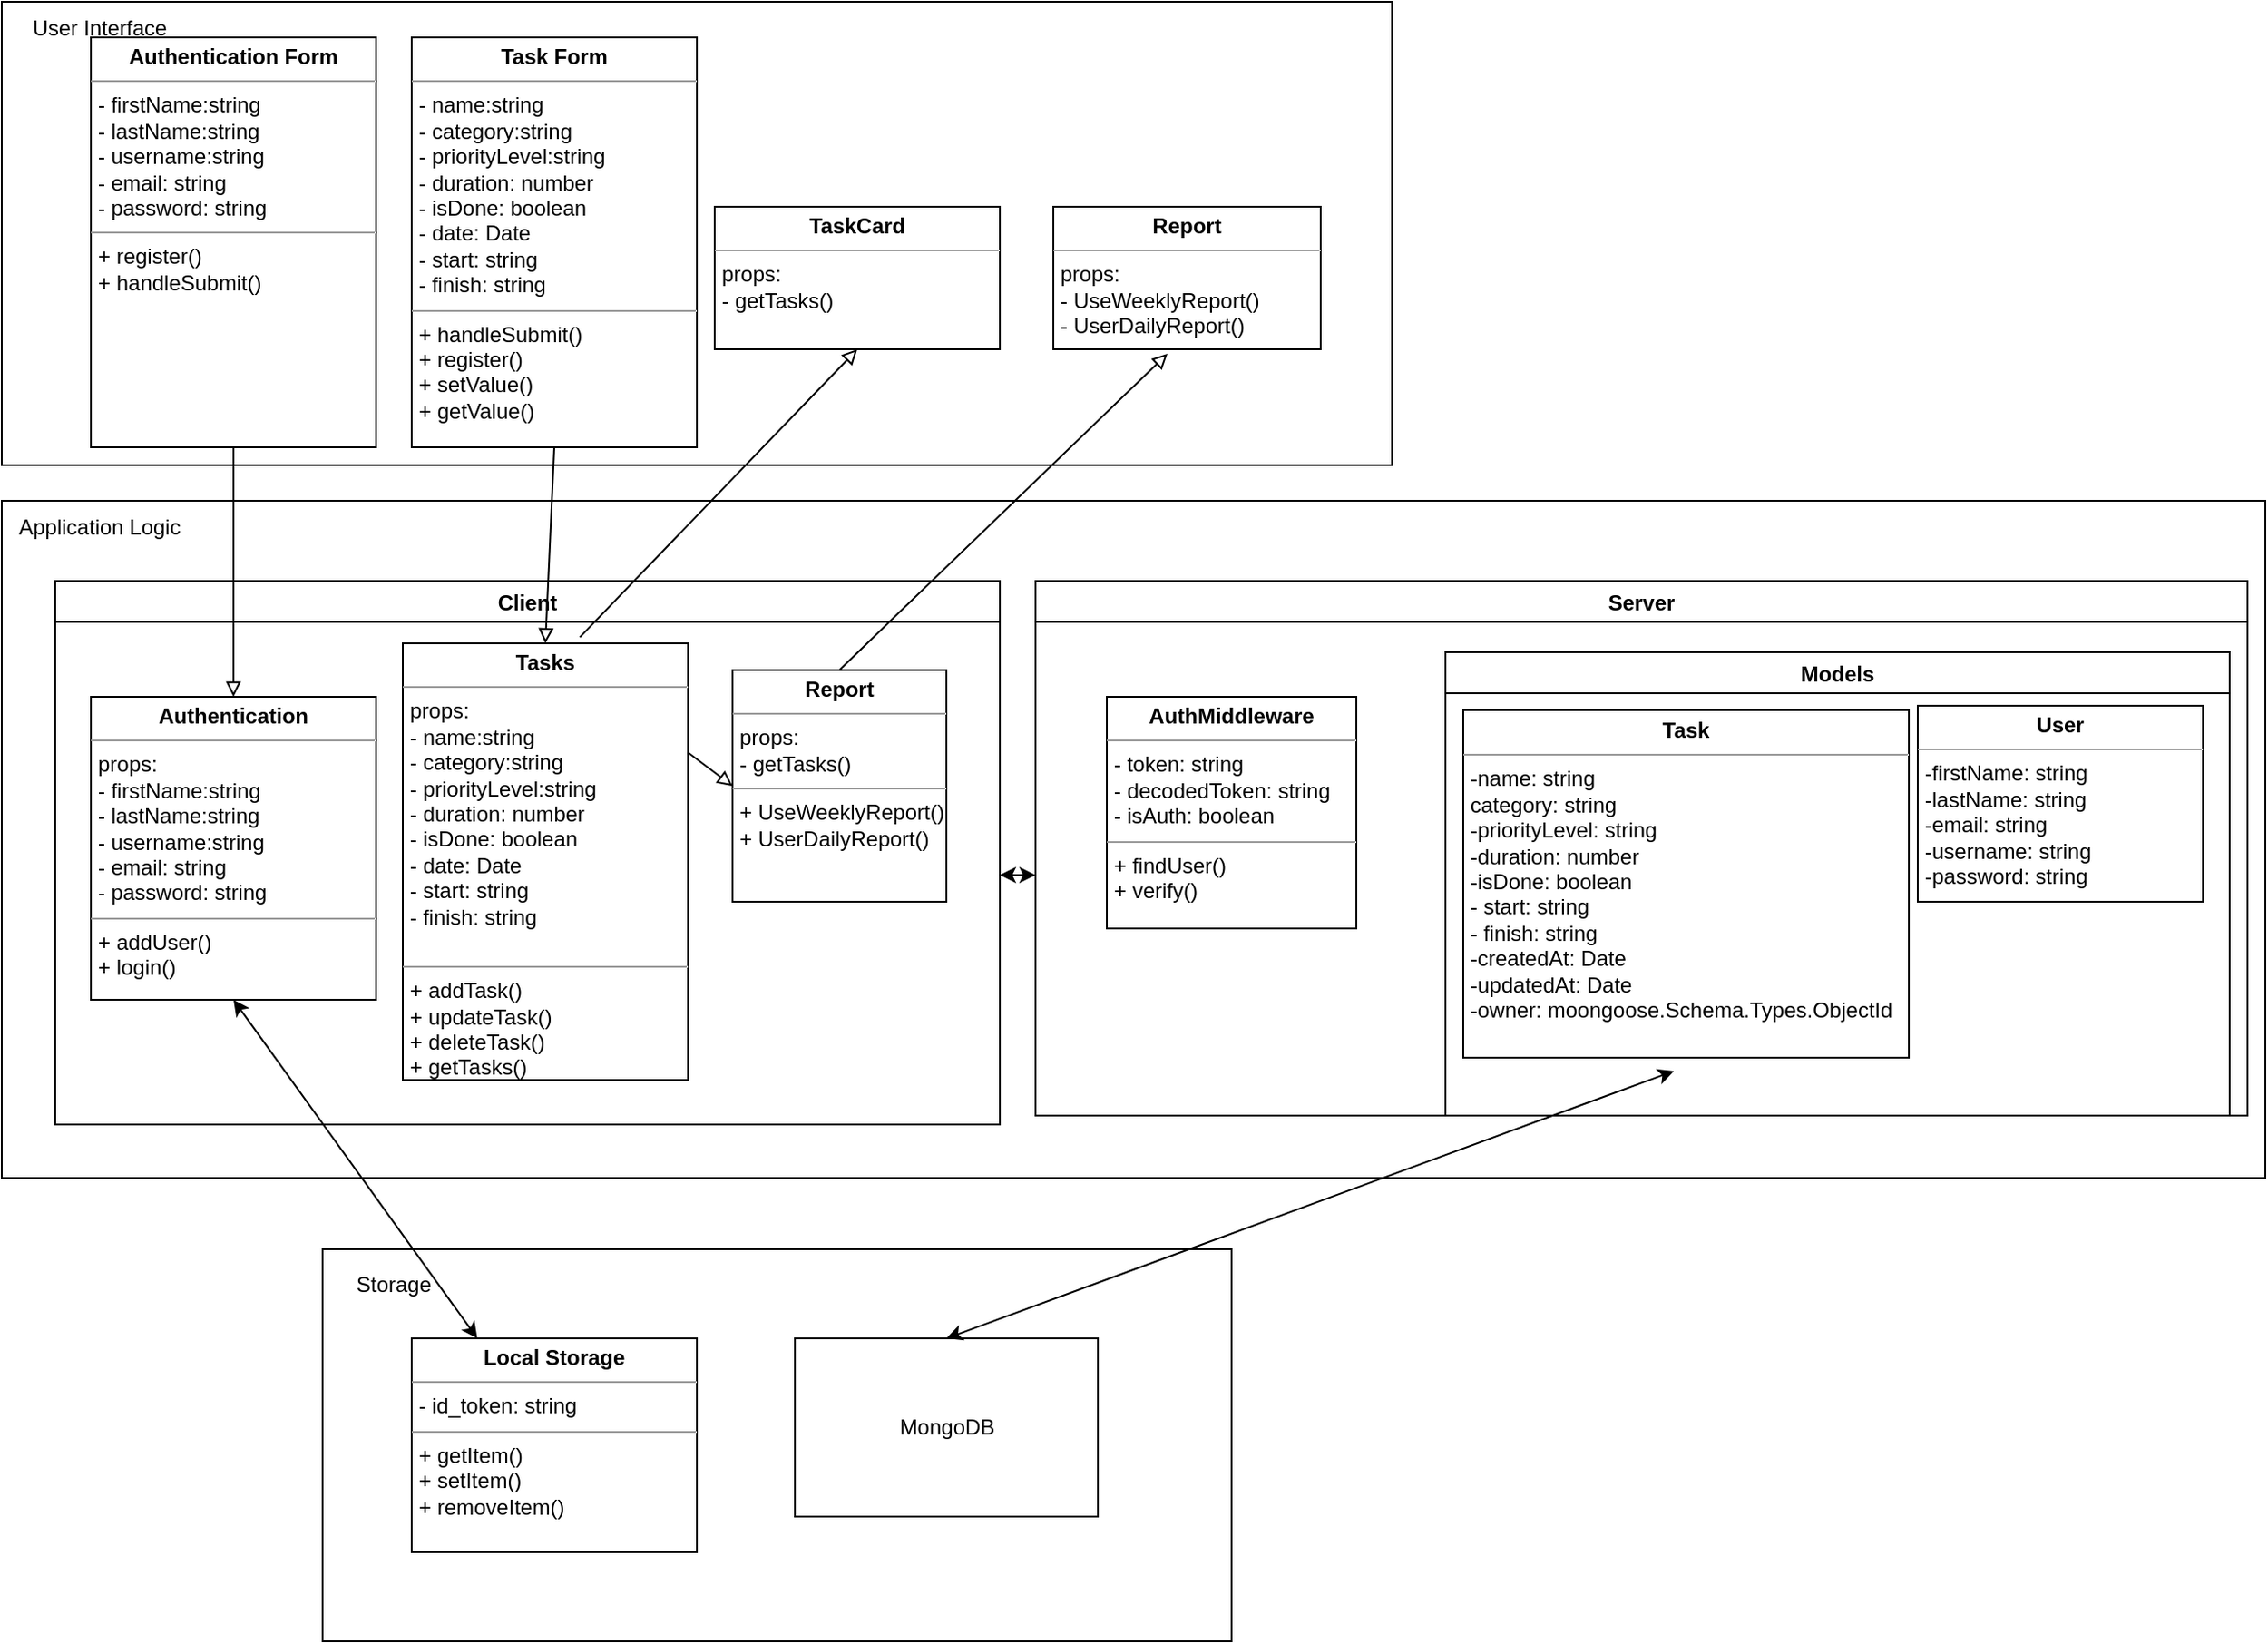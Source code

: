 <mxfile version="15.7.3" type="github">
  <diagram id="AbZ-MHWzMY-oT32ot3d4" name="Page-1">
    <mxGraphModel dx="780" dy="1108" grid="1" gridSize="10" guides="1" tooltips="1" connect="1" arrows="1" fold="1" page="1" pageScale="1" pageWidth="850" pageHeight="1100" math="0" shadow="0">
      <root>
        <mxCell id="0" />
        <mxCell id="1" parent="0" />
        <mxCell id="zYaaLG_S5xIXGPdTdbO8-1" value="" style="rounded=0;whiteSpace=wrap;html=1;" parent="1" vertex="1">
          <mxGeometry x="220" y="790" width="510" height="220" as="geometry" />
        </mxCell>
        <mxCell id="zYaaLG_S5xIXGPdTdbO8-2" value="Storage" style="text;html=1;strokeColor=none;fillColor=none;align=center;verticalAlign=middle;whiteSpace=wrap;rounded=0;" parent="1" vertex="1">
          <mxGeometry x="230" y="795" width="60" height="30" as="geometry" />
        </mxCell>
        <mxCell id="zYaaLG_S5xIXGPdTdbO8-4" value="&lt;p style=&quot;margin: 0px ; margin-top: 4px ; text-align: center&quot;&gt;&lt;b&gt;Local Storage&lt;/b&gt;&lt;/p&gt;&lt;hr size=&quot;1&quot;&gt;&lt;p style=&quot;margin: 0px ; margin-left: 4px&quot;&gt;- id_token: string&lt;/p&gt;&lt;hr size=&quot;1&quot;&gt;&lt;p style=&quot;margin: 0px ; margin-left: 4px&quot;&gt;+ getItem()&lt;/p&gt;&lt;p style=&quot;margin: 0px ; margin-left: 4px&quot;&gt;+ setItem()&lt;/p&gt;&lt;p style=&quot;margin: 0px ; margin-left: 4px&quot;&gt;+ removeItem()&lt;/p&gt;&lt;p style=&quot;margin: 0px ; margin-left: 4px&quot;&gt;&lt;br&gt;&lt;/p&gt;" style="verticalAlign=top;align=left;overflow=fill;fontSize=12;fontFamily=Helvetica;html=1;" parent="1" vertex="1">
          <mxGeometry x="270" y="840" width="160" height="120" as="geometry" />
        </mxCell>
        <mxCell id="zYaaLG_S5xIXGPdTdbO8-10" value="" style="rounded=0;whiteSpace=wrap;html=1;" parent="1" vertex="1">
          <mxGeometry x="40" y="370" width="1270" height="380" as="geometry" />
        </mxCell>
        <mxCell id="zYaaLG_S5xIXGPdTdbO8-11" value="Application Logic" style="text;html=1;strokeColor=none;fillColor=none;align=center;verticalAlign=middle;whiteSpace=wrap;rounded=0;" parent="1" vertex="1">
          <mxGeometry x="40" y="370" width="110" height="30" as="geometry" />
        </mxCell>
        <mxCell id="zYaaLG_S5xIXGPdTdbO8-8" value="&lt;p style=&quot;margin: 0px ; margin-top: 4px ; text-align: center&quot;&gt;&lt;b&gt;User&lt;/b&gt;&lt;/p&gt;&lt;hr size=&quot;1&quot;&gt;&lt;p style=&quot;margin: 0px ; margin-left: 4px&quot;&gt;-firstName: string&lt;/p&gt;&lt;p style=&quot;margin: 0px ; margin-left: 4px&quot;&gt;-lastName: string&lt;/p&gt;&lt;p style=&quot;margin: 0px ; margin-left: 4px&quot;&gt;-email: string&lt;/p&gt;&lt;p style=&quot;margin: 0px ; margin-left: 4px&quot;&gt;-username: string&lt;/p&gt;&lt;p style=&quot;margin: 0px ; margin-left: 4px&quot;&gt;-password: string&lt;/p&gt;&lt;p style=&quot;margin: 0px ; margin-left: 4px&quot;&gt;&lt;br&gt;&lt;/p&gt;&lt;p style=&quot;margin: 0px ; margin-left: 4px&quot;&gt;&lt;br&gt;&lt;/p&gt;&lt;p style=&quot;margin: 0px ; margin-left: 4px&quot;&gt;&lt;br&gt;&lt;/p&gt;" style="verticalAlign=top;align=left;overflow=fill;fontSize=12;fontFamily=Helvetica;html=1;" parent="1" vertex="1">
          <mxGeometry x="1115" y="485" width="160" height="110" as="geometry" />
        </mxCell>
        <mxCell id="zYaaLG_S5xIXGPdTdbO8-12" value="&lt;p style=&quot;margin: 0px ; margin-top: 4px ; text-align: center&quot;&gt;&lt;b&gt;Authentication&lt;/b&gt;&lt;/p&gt;&lt;hr size=&quot;1&quot;&gt;&lt;p style=&quot;margin: 0px ; margin-left: 4px&quot;&gt;props:&lt;/p&gt;&lt;p style=&quot;margin: 0px ; margin-left: 4px&quot;&gt;- firstName:string&lt;/p&gt;&lt;p style=&quot;margin: 0px ; margin-left: 4px&quot;&gt;- lastName:string&lt;/p&gt;&lt;p style=&quot;margin: 0px ; margin-left: 4px&quot;&gt;- username:string&lt;/p&gt;&lt;p style=&quot;margin: 0px ; margin-left: 4px&quot;&gt;- email: string&lt;/p&gt;&lt;p style=&quot;margin: 0px ; margin-left: 4px&quot;&gt;- password: string&lt;/p&gt;&lt;hr size=&quot;1&quot;&gt;&lt;p style=&quot;margin: 0px ; margin-left: 4px&quot;&gt;+ addUser()&lt;/p&gt;&lt;p style=&quot;margin: 0px ; margin-left: 4px&quot;&gt;+ login()&lt;/p&gt;&lt;p style=&quot;margin: 0px ; margin-left: 4px&quot;&gt;&lt;br&gt;&lt;/p&gt;" style="verticalAlign=top;align=left;overflow=fill;fontSize=12;fontFamily=Helvetica;html=1;" parent="1" vertex="1">
          <mxGeometry x="90" y="480" width="160" height="170" as="geometry" />
        </mxCell>
        <mxCell id="zYaaLG_S5xIXGPdTdbO8-14" value="Client" style="swimlane;" parent="1" vertex="1">
          <mxGeometry x="70" y="415" width="530" height="305" as="geometry" />
        </mxCell>
        <mxCell id="zYaaLG_S5xIXGPdTdbO8-21" value="&lt;p style=&quot;margin: 0px ; margin-top: 4px ; text-align: center&quot;&gt;&lt;b&gt;Tasks&lt;/b&gt;&lt;/p&gt;&lt;hr size=&quot;1&quot;&gt;&lt;p style=&quot;margin: 0px ; margin-left: 4px&quot;&gt;&lt;span&gt;props:&lt;/span&gt;&lt;/p&gt;&lt;p style=&quot;margin: 0px ; margin-left: 4px&quot;&gt;&lt;span&gt;- name:string&lt;/span&gt;&lt;br&gt;&lt;/p&gt;&lt;p style=&quot;margin: 0px ; margin-left: 4px&quot;&gt;- category:string&lt;/p&gt;&lt;p style=&quot;margin: 0px ; margin-left: 4px&quot;&gt;- priorityLevel:string&lt;/p&gt;&lt;p style=&quot;margin: 0px ; margin-left: 4px&quot;&gt;- duration: number&lt;/p&gt;&lt;p style=&quot;margin: 0px ; margin-left: 4px&quot;&gt;- isDone: boolean&lt;/p&gt;&lt;p style=&quot;margin: 0px ; margin-left: 4px&quot;&gt;- date: Date&lt;/p&gt;&lt;p style=&quot;margin: 0px 0px 0px 4px&quot;&gt;- start: string&lt;/p&gt;&lt;p style=&quot;margin: 0px 0px 0px 4px&quot;&gt;- finish: string&lt;/p&gt;&lt;div&gt;&lt;br&gt;&lt;/div&gt;&lt;hr size=&quot;1&quot;&gt;&lt;p style=&quot;margin: 0px ; margin-left: 4px&quot;&gt;+ addTask()&lt;/p&gt;&lt;p style=&quot;margin: 0px ; margin-left: 4px&quot;&gt;+ updateTask()&lt;/p&gt;&lt;p style=&quot;margin: 0px ; margin-left: 4px&quot;&gt;+ deleteTask()&lt;/p&gt;&lt;p style=&quot;margin: 0px ; margin-left: 4px&quot;&gt;+ getTasks()&lt;/p&gt;" style="verticalAlign=top;align=left;overflow=fill;fontSize=12;fontFamily=Helvetica;html=1;" parent="zYaaLG_S5xIXGPdTdbO8-14" vertex="1">
          <mxGeometry x="195" y="35" width="160" height="245" as="geometry" />
        </mxCell>
        <mxCell id="zYaaLG_S5xIXGPdTdbO8-15" value="" style="rounded=0;whiteSpace=wrap;html=1;" parent="1" vertex="1">
          <mxGeometry x="40" y="90" width="780" height="260" as="geometry" />
        </mxCell>
        <mxCell id="zYaaLG_S5xIXGPdTdbO8-16" value="User Interface" style="text;html=1;strokeColor=none;fillColor=none;align=center;verticalAlign=middle;whiteSpace=wrap;rounded=0;" parent="1" vertex="1">
          <mxGeometry x="40" y="90" width="110" height="30" as="geometry" />
        </mxCell>
        <mxCell id="zYaaLG_S5xIXGPdTdbO8-17" value="&lt;p style=&quot;margin: 0px ; margin-top: 4px ; text-align: center&quot;&gt;&lt;b&gt;Authentication Form&lt;/b&gt;&lt;/p&gt;&lt;hr size=&quot;1&quot;&gt;&lt;p style=&quot;margin: 0px ; margin-left: 4px&quot;&gt;&lt;span&gt;- firstName:string&lt;/span&gt;&lt;br&gt;&lt;/p&gt;&lt;p style=&quot;margin: 0px ; margin-left: 4px&quot;&gt;- lastName:string&lt;/p&gt;&lt;p style=&quot;margin: 0px ; margin-left: 4px&quot;&gt;- username:string&lt;/p&gt;&lt;p style=&quot;margin: 0px ; margin-left: 4px&quot;&gt;- email: string&lt;/p&gt;&lt;p style=&quot;margin: 0px ; margin-left: 4px&quot;&gt;- password: string&lt;/p&gt;&lt;hr size=&quot;1&quot;&gt;&lt;p style=&quot;margin: 0px ; margin-left: 4px&quot;&gt;+ register()&lt;/p&gt;&lt;p style=&quot;margin: 0px ; margin-left: 4px&quot;&gt;+ handleSubmit()&lt;/p&gt;" style="verticalAlign=top;align=left;overflow=fill;fontSize=12;fontFamily=Helvetica;html=1;" parent="1" vertex="1">
          <mxGeometry x="90" y="110" width="160" height="230" as="geometry" />
        </mxCell>
        <mxCell id="zYaaLG_S5xIXGPdTdbO8-19" value="" style="endArrow=block;html=1;rounded=0;exitX=0.5;exitY=1;exitDx=0;exitDy=0;entryX=0.5;entryY=0;entryDx=0;entryDy=0;endFill=0;" parent="1" source="zYaaLG_S5xIXGPdTdbO8-17" target="zYaaLG_S5xIXGPdTdbO8-12" edge="1">
          <mxGeometry width="50" height="50" relative="1" as="geometry">
            <mxPoint x="530" y="360" as="sourcePoint" />
            <mxPoint x="580" y="320" as="targetPoint" />
          </mxGeometry>
        </mxCell>
        <mxCell id="zYaaLG_S5xIXGPdTdbO8-20" value="&lt;p style=&quot;margin: 0px ; margin-top: 4px ; text-align: center&quot;&gt;&lt;b&gt;Task Form&lt;/b&gt;&lt;/p&gt;&lt;hr size=&quot;1&quot;&gt;&lt;p style=&quot;margin: 0px ; margin-left: 4px&quot;&gt;&lt;span&gt;- name:string&lt;/span&gt;&lt;br&gt;&lt;/p&gt;&lt;p style=&quot;margin: 0px ; margin-left: 4px&quot;&gt;- category:string&lt;/p&gt;&lt;p style=&quot;margin: 0px ; margin-left: 4px&quot;&gt;- priorityLevel:string&lt;/p&gt;&lt;p style=&quot;margin: 0px ; margin-left: 4px&quot;&gt;- duration: number&lt;/p&gt;&lt;p style=&quot;margin: 0px ; margin-left: 4px&quot;&gt;- isDone: boolean&lt;/p&gt;&lt;p style=&quot;margin: 0px ; margin-left: 4px&quot;&gt;- date: Date&lt;/p&gt;&lt;p style=&quot;margin: 0px ; margin-left: 4px&quot;&gt;- start: string&lt;/p&gt;&lt;p style=&quot;margin: 0px ; margin-left: 4px&quot;&gt;- finish: string&lt;/p&gt;&lt;hr size=&quot;1&quot;&gt;&lt;p style=&quot;margin: 0px ; margin-left: 4px&quot;&gt;+ handleSubmit()&lt;/p&gt;&lt;p style=&quot;margin: 0px ; margin-left: 4px&quot;&gt;+ register()&lt;/p&gt;&lt;p style=&quot;margin: 0px ; margin-left: 4px&quot;&gt;+ setValue()&lt;/p&gt;&lt;p style=&quot;margin: 0px ; margin-left: 4px&quot;&gt;+ getValue()&lt;/p&gt;" style="verticalAlign=top;align=left;overflow=fill;fontSize=12;fontFamily=Helvetica;html=1;" parent="1" vertex="1">
          <mxGeometry x="270" y="110" width="160" height="230" as="geometry" />
        </mxCell>
        <mxCell id="zYaaLG_S5xIXGPdTdbO8-22" value="" style="endArrow=block;html=1;rounded=0;exitX=0.5;exitY=1;exitDx=0;exitDy=0;entryX=0.5;entryY=0;entryDx=0;entryDy=0;endFill=0;" parent="1" source="zYaaLG_S5xIXGPdTdbO8-20" target="zYaaLG_S5xIXGPdTdbO8-21" edge="1">
          <mxGeometry width="50" height="50" relative="1" as="geometry">
            <mxPoint x="180" y="280" as="sourcePoint" />
            <mxPoint x="180" y="490" as="targetPoint" />
          </mxGeometry>
        </mxCell>
        <mxCell id="zYaaLG_S5xIXGPdTdbO8-23" value="&lt;p style=&quot;margin: 0px ; margin-top: 4px ; text-align: center&quot;&gt;&lt;b&gt;TaskCard&lt;/b&gt;&lt;/p&gt;&lt;hr size=&quot;1&quot;&gt;&lt;p style=&quot;margin: 0px ; margin-left: 4px&quot;&gt;&lt;/p&gt;&lt;p style=&quot;margin: 0px ; margin-left: 4px&quot;&gt;props:&lt;/p&gt;&lt;p style=&quot;margin: 0px ; margin-left: 4px&quot;&gt;- getTasks()&lt;/p&gt;" style="verticalAlign=top;align=left;overflow=fill;fontSize=12;fontFamily=Helvetica;html=1;" parent="1" vertex="1">
          <mxGeometry x="440" y="205" width="160" height="80" as="geometry" />
        </mxCell>
        <mxCell id="zYaaLG_S5xIXGPdTdbO8-24" value="" style="endArrow=block;html=1;rounded=0;exitX=0.621;exitY=-0.014;exitDx=0;exitDy=0;entryX=0.5;entryY=1;entryDx=0;entryDy=0;endFill=0;exitPerimeter=0;" parent="1" source="zYaaLG_S5xIXGPdTdbO8-21" target="zYaaLG_S5xIXGPdTdbO8-23" edge="1">
          <mxGeometry width="50" height="50" relative="1" as="geometry">
            <mxPoint x="350" y="280" as="sourcePoint" />
            <mxPoint x="355" y="490" as="targetPoint" />
          </mxGeometry>
        </mxCell>
        <mxCell id="zYaaLG_S5xIXGPdTdbO8-25" value="&lt;p style=&quot;margin: 0px ; margin-top: 4px ; text-align: center&quot;&gt;&lt;b&gt;Report&lt;/b&gt;&lt;/p&gt;&lt;hr size=&quot;1&quot;&gt;&lt;p style=&quot;margin: 0px ; margin-left: 4px&quot;&gt;&lt;span&gt;props:&lt;/span&gt;&lt;/p&gt;&lt;p style=&quot;margin: 0px ; margin-left: 4px&quot;&gt;&lt;span&gt;- getTasks()&lt;br&gt;&lt;/span&gt;&lt;/p&gt;&lt;hr size=&quot;1&quot;&gt;&lt;p style=&quot;margin: 0px 0px 0px 4px&quot;&gt;+ UseWeeklyReport()&lt;/p&gt;&lt;p style=&quot;margin: 0px 0px 0px 4px&quot;&gt;+ UserDailyReport()&lt;/p&gt;" style="verticalAlign=top;align=left;overflow=fill;fontSize=12;fontFamily=Helvetica;html=1;" parent="1" vertex="1">
          <mxGeometry x="450" y="465" width="120" height="130" as="geometry" />
        </mxCell>
        <mxCell id="zYaaLG_S5xIXGPdTdbO8-26" value="" style="endArrow=block;html=1;rounded=0;exitX=1;exitY=0.25;exitDx=0;exitDy=0;entryX=0;entryY=0.5;entryDx=0;entryDy=0;endFill=0;" parent="1" source="zYaaLG_S5xIXGPdTdbO8-21" target="zYaaLG_S5xIXGPdTdbO8-25" edge="1">
          <mxGeometry width="50" height="50" relative="1" as="geometry">
            <mxPoint x="374.36" y="487.06" as="sourcePoint" />
            <mxPoint x="530" y="240" as="targetPoint" />
          </mxGeometry>
        </mxCell>
        <mxCell id="zYaaLG_S5xIXGPdTdbO8-28" value="&lt;p style=&quot;margin: 0px ; margin-top: 4px ; text-align: center&quot;&gt;&lt;b&gt;Report&lt;/b&gt;&lt;/p&gt;&lt;hr size=&quot;1&quot;&gt;&lt;p style=&quot;margin: 0px ; margin-left: 4px&quot;&gt;props:&lt;/p&gt;&lt;p style=&quot;margin: 0px 0px 0px 4px&quot;&gt;- UseWeeklyReport()&lt;/p&gt;&lt;p style=&quot;margin: 0px 0px 0px 4px&quot;&gt;- UserDailyReport()&lt;/p&gt;&lt;p style=&quot;margin: 0px ; margin-left: 4px&quot;&gt;&lt;br&gt;&lt;/p&gt;" style="verticalAlign=top;align=left;overflow=fill;fontSize=12;fontFamily=Helvetica;html=1;" parent="1" vertex="1">
          <mxGeometry x="630" y="205" width="150" height="80" as="geometry" />
        </mxCell>
        <mxCell id="zYaaLG_S5xIXGPdTdbO8-29" value="" style="endArrow=block;html=1;rounded=0;exitX=0.5;exitY=0;exitDx=0;exitDy=0;entryX=0.427;entryY=1.031;entryDx=0;entryDy=0;endFill=0;entryPerimeter=0;" parent="1" source="zYaaLG_S5xIXGPdTdbO8-25" target="zYaaLG_S5xIXGPdTdbO8-28" edge="1">
          <mxGeometry width="50" height="50" relative="1" as="geometry">
            <mxPoint x="435" y="647.5" as="sourcePoint" />
            <mxPoint x="480" y="545" as="targetPoint" />
          </mxGeometry>
        </mxCell>
        <mxCell id="zYaaLG_S5xIXGPdTdbO8-31" value="Server" style="swimlane;startSize=23;" parent="1" vertex="1">
          <mxGeometry x="620" y="415" width="680" height="300" as="geometry" />
        </mxCell>
        <mxCell id="zYaaLG_S5xIXGPdTdbO8-32" value="&lt;p style=&quot;margin: 0px ; margin-top: 4px ; text-align: center&quot;&gt;&lt;b&gt;AuthMiddleware&lt;/b&gt;&lt;/p&gt;&lt;hr size=&quot;1&quot;&gt;&lt;p style=&quot;margin: 0px ; margin-left: 4px&quot;&gt;- token: string&lt;/p&gt;&lt;p style=&quot;margin: 0px ; margin-left: 4px&quot;&gt;- decodedToken: string&lt;/p&gt;&lt;p style=&quot;margin: 0px ; margin-left: 4px&quot;&gt;- isAuth: boolean&lt;/p&gt;&lt;hr size=&quot;1&quot;&gt;&lt;p style=&quot;margin: 0px ; margin-left: 4px&quot;&gt;+ findUser()&lt;/p&gt;&lt;p style=&quot;margin: 0px ; margin-left: 4px&quot;&gt;+ verify()&lt;/p&gt;" style="verticalAlign=top;align=left;overflow=fill;fontSize=12;fontFamily=Helvetica;html=1;" parent="zYaaLG_S5xIXGPdTdbO8-31" vertex="1">
          <mxGeometry x="40" y="65" width="140" height="130" as="geometry" />
        </mxCell>
        <mxCell id="zYaaLG_S5xIXGPdTdbO8-33" value="Models" style="swimlane;" parent="1" vertex="1">
          <mxGeometry x="850" y="455" width="440" height="260" as="geometry" />
        </mxCell>
        <mxCell id="zYaaLG_S5xIXGPdTdbO8-9" value="&lt;p style=&quot;margin: 0px ; margin-top: 4px ; text-align: center&quot;&gt;&lt;b&gt;Task&lt;/b&gt;&lt;/p&gt;&lt;hr size=&quot;1&quot;&gt;&lt;p style=&quot;margin: 0px ; margin-left: 4px&quot;&gt;-name: string&lt;/p&gt;&lt;p style=&quot;margin: 0px ; margin-left: 4px&quot;&gt;category: string&lt;/p&gt;&lt;p style=&quot;margin: 0px ; margin-left: 4px&quot;&gt;-priorityLevel: string&lt;/p&gt;&lt;p style=&quot;margin: 0px ; margin-left: 4px&quot;&gt;-duration: number&lt;/p&gt;&lt;p style=&quot;margin: 0px ; margin-left: 4px&quot;&gt;-isDone: boolean&lt;/p&gt;&lt;p style=&quot;margin: 0px ; margin-left: 4px&quot;&gt;- start: string&lt;/p&gt;&lt;p style=&quot;margin: 0px ; margin-left: 4px&quot;&gt;- finish: string&lt;/p&gt;&lt;p style=&quot;margin: 0px ; margin-left: 4px&quot;&gt;-createdAt: Date&lt;/p&gt;&lt;p style=&quot;margin: 0px ; margin-left: 4px&quot;&gt;-updatedAt: Date&lt;/p&gt;&lt;p style=&quot;margin: 0px ; margin-left: 4px&quot;&gt;-owner: moongoose.Schema.Types.ObjectId&lt;/p&gt;&lt;p style=&quot;margin: 0px ; margin-left: 4px&quot;&gt;&lt;br&gt;&lt;/p&gt;&lt;p style=&quot;margin: 0px ; margin-left: 4px&quot;&gt;&lt;br&gt;&lt;/p&gt;&lt;p style=&quot;margin: 0px ; margin-left: 4px&quot;&gt;&lt;br&gt;&lt;/p&gt;" style="verticalAlign=top;align=left;overflow=fill;fontSize=12;fontFamily=Helvetica;html=1;" parent="zYaaLG_S5xIXGPdTdbO8-33" vertex="1">
          <mxGeometry x="10" y="32.5" width="250" height="195" as="geometry" />
        </mxCell>
        <mxCell id="zYaaLG_S5xIXGPdTdbO8-36" value="MongoDB" style="html=1;" parent="1" vertex="1">
          <mxGeometry x="485" y="840" width="170" height="100" as="geometry" />
        </mxCell>
        <mxCell id="ZNl3fsBpoQeTfUHhZDi8-2" value="" style="endArrow=classic;startArrow=classic;html=1;rounded=0;entryX=0.5;entryY=1;entryDx=0;entryDy=0;" parent="1" source="zYaaLG_S5xIXGPdTdbO8-4" target="zYaaLG_S5xIXGPdTdbO8-12" edge="1">
          <mxGeometry width="50" height="50" relative="1" as="geometry">
            <mxPoint x="120" y="840" as="sourcePoint" />
            <mxPoint x="170" y="790" as="targetPoint" />
          </mxGeometry>
        </mxCell>
        <mxCell id="ZNl3fsBpoQeTfUHhZDi8-4" value="" style="endArrow=classic;startArrow=classic;html=1;rounded=0;entryX=0.5;entryY=1;entryDx=0;entryDy=0;exitX=0.5;exitY=0;exitDx=0;exitDy=0;" parent="1" source="zYaaLG_S5xIXGPdTdbO8-36" edge="1">
          <mxGeometry width="50" height="50" relative="1" as="geometry">
            <mxPoint x="1115" y="880" as="sourcePoint" />
            <mxPoint x="978.2" y="690" as="targetPoint" />
          </mxGeometry>
        </mxCell>
        <mxCell id="87aUeCBmJ5UiuU4ldzR4-1" value="" style="endArrow=classic;startArrow=classic;html=1;rounded=0;" edge="1" parent="1">
          <mxGeometry width="50" height="50" relative="1" as="geometry">
            <mxPoint x="600" y="580" as="sourcePoint" />
            <mxPoint x="620" y="580" as="targetPoint" />
          </mxGeometry>
        </mxCell>
      </root>
    </mxGraphModel>
  </diagram>
</mxfile>
